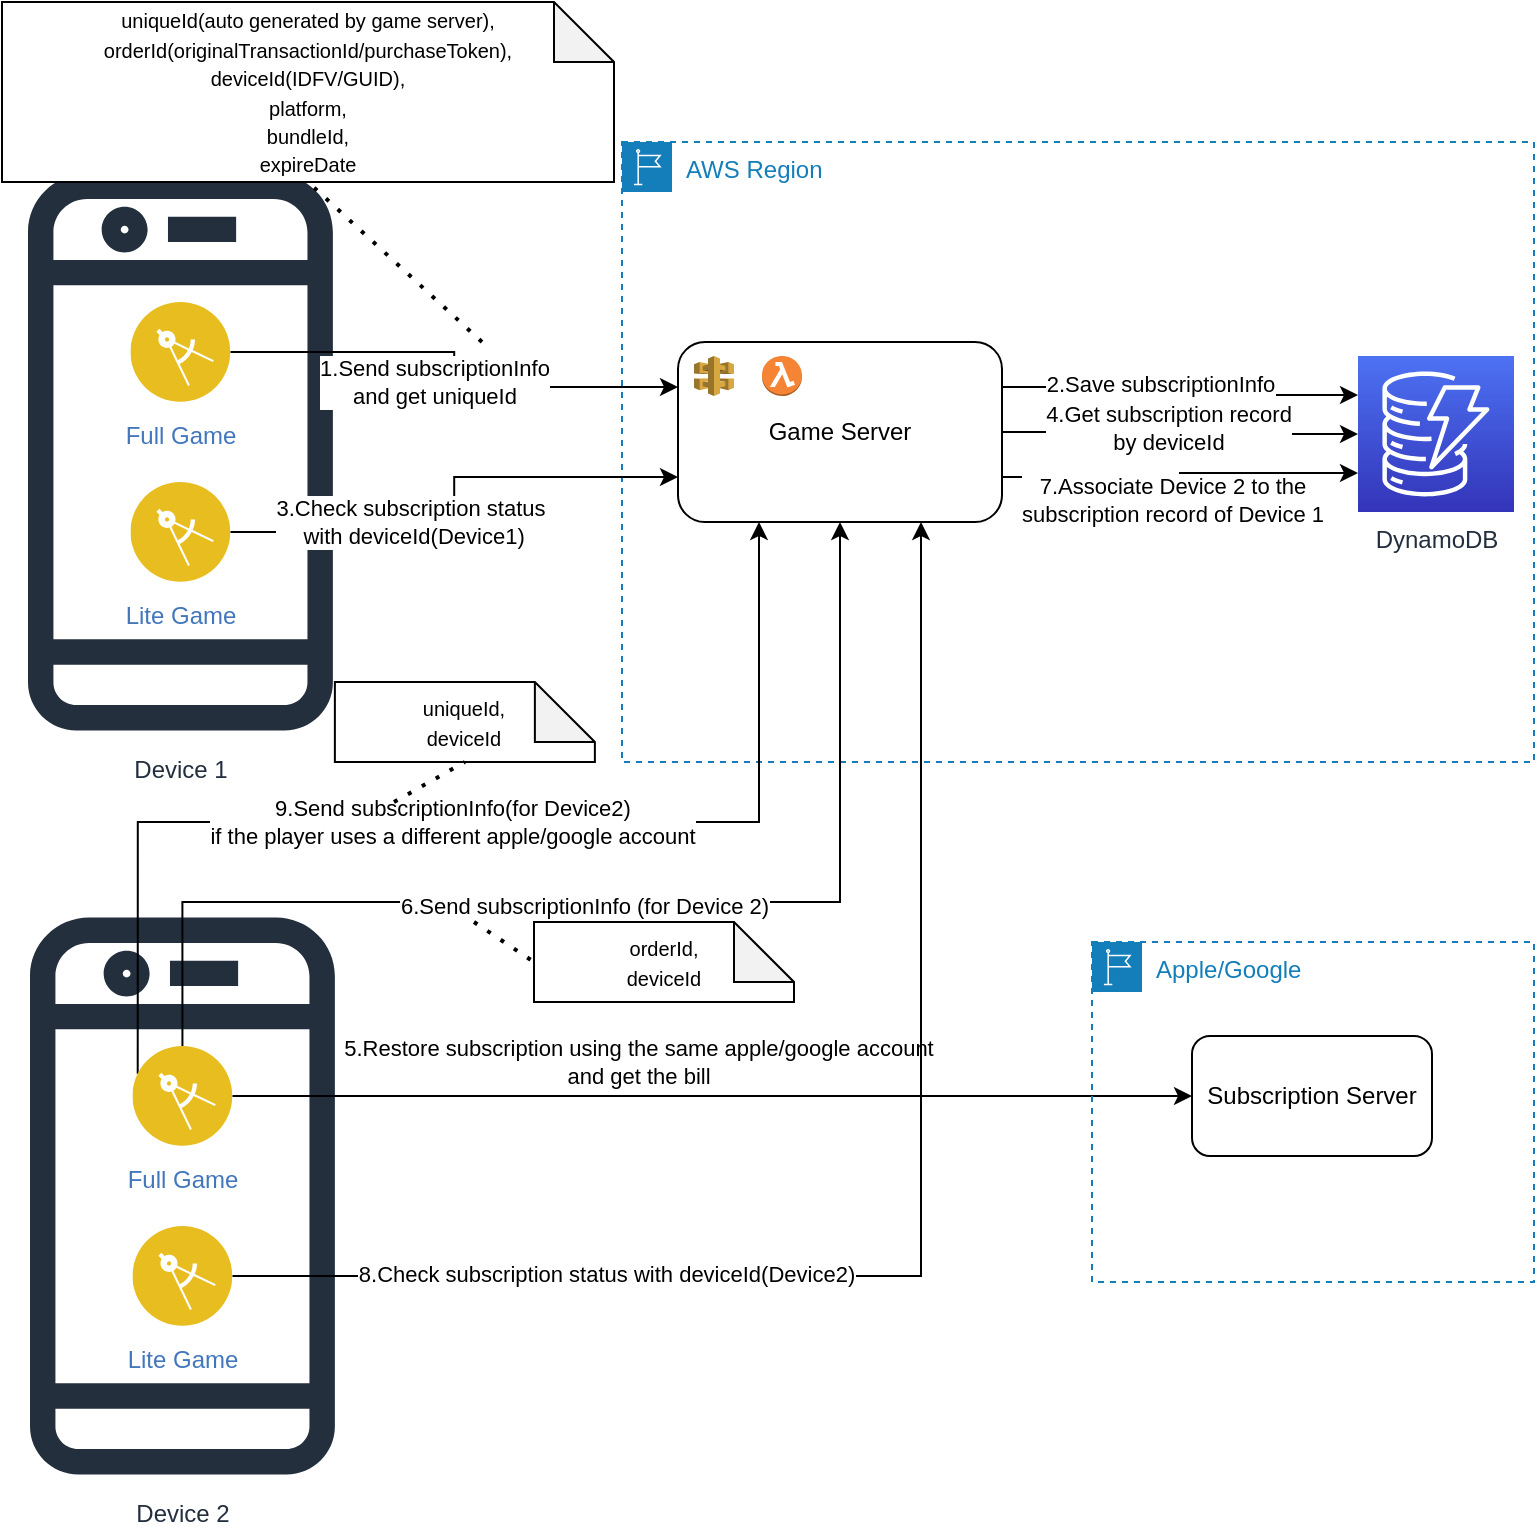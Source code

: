<mxfile version="21.1.5" type="github" pages="2">
  <diagram name="简单方案" id="suSyverLm-YBrHtKf4Aj">
    <mxGraphModel dx="1434" dy="700" grid="1" gridSize="10" guides="1" tooltips="1" connect="1" arrows="1" fold="1" page="1" pageScale="1" pageWidth="827" pageHeight="1169" math="0" shadow="0">
      <root>
        <mxCell id="0" />
        <mxCell id="1" parent="0" />
        <mxCell id="mKjcdqouhTTLhyp-S74l-1" value="Device 1" style="sketch=0;outlineConnect=0;fontColor=#232F3E;gradientColor=none;fillColor=#232F3D;strokeColor=none;dashed=0;verticalLabelPosition=bottom;verticalAlign=top;align=center;html=1;fontSize=12;fontStyle=0;aspect=fixed;pointerEvents=1;shape=mxgraph.aws4.mobile_client;" parent="1" vertex="1">
          <mxGeometry x="47" y="80" width="152.44" height="290" as="geometry" />
        </mxCell>
        <mxCell id="mKjcdqouhTTLhyp-S74l-2" value="AWS Region" style="points=[[0,0],[0.25,0],[0.5,0],[0.75,0],[1,0],[1,0.25],[1,0.5],[1,0.75],[1,1],[0.75,1],[0.5,1],[0.25,1],[0,1],[0,0.75],[0,0.5],[0,0.25]];outlineConnect=0;gradientColor=none;html=1;whiteSpace=wrap;fontSize=12;fontStyle=0;container=1;pointerEvents=0;collapsible=0;recursiveResize=0;shape=mxgraph.aws4.group;grIcon=mxgraph.aws4.group_region;strokeColor=#147EBA;fillColor=none;verticalAlign=top;align=left;spacingLeft=30;fontColor=#147EBA;dashed=1;" parent="1" vertex="1">
          <mxGeometry x="344" y="70" width="456" height="310" as="geometry" />
        </mxCell>
        <mxCell id="mKjcdqouhTTLhyp-S74l-17" style="edgeStyle=orthogonalEdgeStyle;rounded=0;orthogonalLoop=1;jettySize=auto;html=1;exitX=1;exitY=0.25;exitDx=0;exitDy=0;entryX=0;entryY=0.25;entryDx=0;entryDy=0;entryPerimeter=0;" parent="mKjcdqouhTTLhyp-S74l-2" source="mKjcdqouhTTLhyp-S74l-5" target="mKjcdqouhTTLhyp-S74l-7" edge="1">
          <mxGeometry relative="1" as="geometry" />
        </mxCell>
        <mxCell id="mKjcdqouhTTLhyp-S74l-18" value="2.Save subscriptionInfo" style="edgeLabel;html=1;align=center;verticalAlign=middle;resizable=0;points=[];" parent="mKjcdqouhTTLhyp-S74l-17" vertex="1" connectable="0">
          <mxGeometry x="-0.138" y="2" relative="1" as="geometry">
            <mxPoint as="offset" />
          </mxGeometry>
        </mxCell>
        <mxCell id="mKjcdqouhTTLhyp-S74l-24" style="edgeStyle=orthogonalEdgeStyle;rounded=0;orthogonalLoop=1;jettySize=auto;html=1;entryX=0;entryY=0.5;entryDx=0;entryDy=0;entryPerimeter=0;exitX=1;exitY=0.5;exitDx=0;exitDy=0;" parent="mKjcdqouhTTLhyp-S74l-2" source="mKjcdqouhTTLhyp-S74l-5" target="mKjcdqouhTTLhyp-S74l-7" edge="1">
          <mxGeometry relative="1" as="geometry">
            <mxPoint x="190" y="180" as="sourcePoint" />
          </mxGeometry>
        </mxCell>
        <mxCell id="mKjcdqouhTTLhyp-S74l-25" value="4.Get subscription record&lt;br&gt;by deviceId" style="edgeLabel;html=1;align=center;verticalAlign=middle;resizable=0;points=[];" parent="mKjcdqouhTTLhyp-S74l-24" vertex="1" connectable="0">
          <mxGeometry x="-0.405" relative="1" as="geometry">
            <mxPoint x="29" y="-2" as="offset" />
          </mxGeometry>
        </mxCell>
        <mxCell id="mKjcdqouhTTLhyp-S74l-36" style="edgeStyle=orthogonalEdgeStyle;rounded=0;orthogonalLoop=1;jettySize=auto;html=1;exitX=1;exitY=0.75;exitDx=0;exitDy=0;entryX=0;entryY=0.75;entryDx=0;entryDy=0;entryPerimeter=0;" parent="mKjcdqouhTTLhyp-S74l-2" source="mKjcdqouhTTLhyp-S74l-5" target="mKjcdqouhTTLhyp-S74l-7" edge="1">
          <mxGeometry relative="1" as="geometry" />
        </mxCell>
        <mxCell id="mKjcdqouhTTLhyp-S74l-37" value="7.Associate Device 2 to the &lt;br&gt;subscription record of Device 1" style="edgeLabel;html=1;align=center;verticalAlign=middle;resizable=0;points=[];" parent="mKjcdqouhTTLhyp-S74l-36" vertex="1" connectable="0">
          <mxGeometry x="-0.283" y="1" relative="1" as="geometry">
            <mxPoint x="20" y="12" as="offset" />
          </mxGeometry>
        </mxCell>
        <mxCell id="mKjcdqouhTTLhyp-S74l-5" value="Game Server" style="rounded=1;whiteSpace=wrap;html=1;" parent="mKjcdqouhTTLhyp-S74l-2" vertex="1">
          <mxGeometry x="28" y="100" width="162" height="90" as="geometry" />
        </mxCell>
        <mxCell id="mKjcdqouhTTLhyp-S74l-6" value="" style="outlineConnect=0;dashed=0;verticalLabelPosition=bottom;verticalAlign=top;align=center;html=1;shape=mxgraph.aws3.lambda_function;fillColor=#F58534;gradientColor=none;" parent="mKjcdqouhTTLhyp-S74l-2" vertex="1">
          <mxGeometry x="70" y="107" width="20" height="20" as="geometry" />
        </mxCell>
        <mxCell id="mKjcdqouhTTLhyp-S74l-7" value="DynamoDB" style="sketch=0;points=[[0,0,0],[0.25,0,0],[0.5,0,0],[0.75,0,0],[1,0,0],[0,1,0],[0.25,1,0],[0.5,1,0],[0.75,1,0],[1,1,0],[0,0.25,0],[0,0.5,0],[0,0.75,0],[1,0.25,0],[1,0.5,0],[1,0.75,0]];outlineConnect=0;fontColor=#232F3E;gradientColor=#4D72F3;gradientDirection=north;fillColor=#3334B9;strokeColor=#ffffff;dashed=0;verticalLabelPosition=bottom;verticalAlign=top;align=center;html=1;fontSize=12;fontStyle=0;aspect=fixed;shape=mxgraph.aws4.resourceIcon;resIcon=mxgraph.aws4.dynamodb;" parent="mKjcdqouhTTLhyp-S74l-2" vertex="1">
          <mxGeometry x="368" y="107" width="78" height="78" as="geometry" />
        </mxCell>
        <mxCell id="G-OV2lRNqwUpJ0P3NYrv-1" value="" style="outlineConnect=0;dashed=0;verticalLabelPosition=bottom;verticalAlign=top;align=center;html=1;shape=mxgraph.aws3.api_gateway;fillColor=#D9A741;gradientColor=none;" parent="mKjcdqouhTTLhyp-S74l-2" vertex="1">
          <mxGeometry x="36" y="107" width="20" height="20" as="geometry" />
        </mxCell>
        <mxCell id="mKjcdqouhTTLhyp-S74l-14" style="edgeStyle=orthogonalEdgeStyle;rounded=0;orthogonalLoop=1;jettySize=auto;html=1;exitX=1;exitY=0.5;exitDx=0;exitDy=0;entryX=0;entryY=0.25;entryDx=0;entryDy=0;" parent="1" source="mKjcdqouhTTLhyp-S74l-3" target="mKjcdqouhTTLhyp-S74l-5" edge="1">
          <mxGeometry relative="1" as="geometry" />
        </mxCell>
        <mxCell id="mKjcdqouhTTLhyp-S74l-15" value="1.Send subscriptionInfo&lt;br&gt;and get uniqueId" style="edgeLabel;html=1;align=center;verticalAlign=middle;resizable=0;points=[];" parent="mKjcdqouhTTLhyp-S74l-14" vertex="1" connectable="0">
          <mxGeometry x="-0.332" relative="1" as="geometry">
            <mxPoint x="21" y="15" as="offset" />
          </mxGeometry>
        </mxCell>
        <mxCell id="mKjcdqouhTTLhyp-S74l-3" value="Full Game" style="image;aspect=fixed;perimeter=ellipsePerimeter;html=1;align=center;shadow=0;dashed=0;fontColor=#4277BB;labelBackgroundColor=default;fontSize=12;spacingTop=3;image=img/lib/ibm/applications/mobile_app.svg;" parent="1" vertex="1">
          <mxGeometry x="98.22" y="150" width="50" height="50" as="geometry" />
        </mxCell>
        <mxCell id="mKjcdqouhTTLhyp-S74l-22" style="edgeStyle=orthogonalEdgeStyle;rounded=0;orthogonalLoop=1;jettySize=auto;html=1;exitX=1;exitY=0.5;exitDx=0;exitDy=0;entryX=0;entryY=0.75;entryDx=0;entryDy=0;" parent="1" source="mKjcdqouhTTLhyp-S74l-4" target="mKjcdqouhTTLhyp-S74l-5" edge="1">
          <mxGeometry relative="1" as="geometry" />
        </mxCell>
        <mxCell id="mKjcdqouhTTLhyp-S74l-23" value="3.Check subscription status&lt;br&gt;&amp;nbsp;with deviceId(Device1)" style="edgeLabel;html=1;align=center;verticalAlign=middle;resizable=0;points=[];" parent="mKjcdqouhTTLhyp-S74l-22" vertex="1" connectable="0">
          <mxGeometry x="-0.341" relative="1" as="geometry">
            <mxPoint x="7" y="-5" as="offset" />
          </mxGeometry>
        </mxCell>
        <mxCell id="mKjcdqouhTTLhyp-S74l-4" value="Lite Game" style="image;aspect=fixed;perimeter=ellipsePerimeter;html=1;align=center;shadow=0;dashed=0;fontColor=#4277BB;labelBackgroundColor=default;fontSize=12;spacingTop=3;image=img/lib/ibm/applications/mobile_app.svg;" parent="1" vertex="1">
          <mxGeometry x="98.22" y="240" width="50" height="50" as="geometry" />
        </mxCell>
        <mxCell id="mKjcdqouhTTLhyp-S74l-8" value="Device 2" style="sketch=0;outlineConnect=0;fontColor=#232F3E;gradientColor=none;fillColor=#232F3D;strokeColor=none;dashed=0;verticalLabelPosition=bottom;verticalAlign=top;align=center;html=1;fontSize=12;fontStyle=0;aspect=fixed;pointerEvents=1;shape=mxgraph.aws4.mobile_client;" parent="1" vertex="1">
          <mxGeometry x="48" y="452" width="152.44" height="290" as="geometry" />
        </mxCell>
        <mxCell id="mKjcdqouhTTLhyp-S74l-28" style="edgeStyle=orthogonalEdgeStyle;rounded=0;orthogonalLoop=1;jettySize=auto;html=1;exitX=1;exitY=0.5;exitDx=0;exitDy=0;entryX=0;entryY=0.5;entryDx=0;entryDy=0;" parent="1" source="mKjcdqouhTTLhyp-S74l-9" target="mKjcdqouhTTLhyp-S74l-13" edge="1">
          <mxGeometry relative="1" as="geometry" />
        </mxCell>
        <mxCell id="mKjcdqouhTTLhyp-S74l-29" value="5.Restore subscription using the same apple/google account &lt;br&gt;and get the bill" style="edgeLabel;html=1;align=center;verticalAlign=middle;resizable=0;points=[];" parent="mKjcdqouhTTLhyp-S74l-28" vertex="1" connectable="0">
          <mxGeometry x="-0.345" relative="1" as="geometry">
            <mxPoint x="46" y="-17" as="offset" />
          </mxGeometry>
        </mxCell>
        <mxCell id="mKjcdqouhTTLhyp-S74l-38" style="edgeStyle=orthogonalEdgeStyle;rounded=0;orthogonalLoop=1;jettySize=auto;html=1;exitX=0.5;exitY=0;exitDx=0;exitDy=0;entryX=0.5;entryY=1;entryDx=0;entryDy=0;" parent="1" source="mKjcdqouhTTLhyp-S74l-9" target="mKjcdqouhTTLhyp-S74l-5" edge="1">
          <mxGeometry relative="1" as="geometry">
            <Array as="points">
              <mxPoint x="124" y="450" />
              <mxPoint x="453" y="450" />
            </Array>
          </mxGeometry>
        </mxCell>
        <mxCell id="mKjcdqouhTTLhyp-S74l-39" value="6.Send subscriptionInfo (for Device 2)" style="edgeLabel;html=1;align=center;verticalAlign=middle;resizable=0;points=[];" parent="mKjcdqouhTTLhyp-S74l-38" vertex="1" connectable="0">
          <mxGeometry x="-0.077" y="-2" relative="1" as="geometry">
            <mxPoint as="offset" />
          </mxGeometry>
        </mxCell>
        <mxCell id="lCFKgwckURQVzcdlNlof-1" style="edgeStyle=orthogonalEdgeStyle;rounded=0;orthogonalLoop=1;jettySize=auto;html=1;entryX=0.25;entryY=1;entryDx=0;entryDy=0;exitX=0;exitY=0.25;exitDx=0;exitDy=0;" edge="1" parent="1" source="mKjcdqouhTTLhyp-S74l-9" target="mKjcdqouhTTLhyp-S74l-5">
          <mxGeometry relative="1" as="geometry">
            <mxPoint x="140" y="565" as="sourcePoint" />
            <Array as="points">
              <mxPoint x="102" y="410" />
              <mxPoint x="413" y="410" />
            </Array>
          </mxGeometry>
        </mxCell>
        <mxCell id="lCFKgwckURQVzcdlNlof-2" value="9.Send subscriptionInfo(for Device2) &lt;br&gt;if the player uses a different apple/google account" style="edgeLabel;html=1;align=center;verticalAlign=middle;resizable=0;points=[];" vertex="1" connectable="0" parent="lCFKgwckURQVzcdlNlof-1">
          <mxGeometry x="-0.362" y="1" relative="1" as="geometry">
            <mxPoint x="96" y="1" as="offset" />
          </mxGeometry>
        </mxCell>
        <mxCell id="mKjcdqouhTTLhyp-S74l-9" value="Full Game" style="image;aspect=fixed;perimeter=ellipsePerimeter;html=1;align=center;shadow=0;dashed=0;fontColor=#4277BB;labelBackgroundColor=default;fontSize=12;spacingTop=3;image=img/lib/ibm/applications/mobile_app.svg;" parent="1" vertex="1">
          <mxGeometry x="99.22" y="522" width="50" height="50" as="geometry" />
        </mxCell>
        <mxCell id="mKjcdqouhTTLhyp-S74l-40" style="edgeStyle=orthogonalEdgeStyle;rounded=0;orthogonalLoop=1;jettySize=auto;html=1;exitX=1;exitY=0.5;exitDx=0;exitDy=0;entryX=0.75;entryY=1;entryDx=0;entryDy=0;" parent="1" source="mKjcdqouhTTLhyp-S74l-10" target="mKjcdqouhTTLhyp-S74l-5" edge="1">
          <mxGeometry relative="1" as="geometry" />
        </mxCell>
        <mxCell id="mKjcdqouhTTLhyp-S74l-41" value="8.Check subscription status with deviceId(Device2)" style="edgeLabel;html=1;align=center;verticalAlign=middle;resizable=0;points=[];" parent="mKjcdqouhTTLhyp-S74l-40" vertex="1" connectable="0">
          <mxGeometry x="-0.482" y="1" relative="1" as="geometry">
            <mxPoint as="offset" />
          </mxGeometry>
        </mxCell>
        <mxCell id="mKjcdqouhTTLhyp-S74l-10" value="Lite Game" style="image;aspect=fixed;perimeter=ellipsePerimeter;html=1;align=center;shadow=0;dashed=0;fontColor=#4277BB;labelBackgroundColor=default;fontSize=12;spacingTop=3;image=img/lib/ibm/applications/mobile_app.svg;" parent="1" vertex="1">
          <mxGeometry x="99.22" y="612" width="50" height="50" as="geometry" />
        </mxCell>
        <mxCell id="mKjcdqouhTTLhyp-S74l-12" value="Apple/Google" style="points=[[0,0],[0.25,0],[0.5,0],[0.75,0],[1,0],[1,0.25],[1,0.5],[1,0.75],[1,1],[0.75,1],[0.5,1],[0.25,1],[0,1],[0,0.75],[0,0.5],[0,0.25]];outlineConnect=0;gradientColor=none;html=1;whiteSpace=wrap;fontSize=12;fontStyle=0;container=1;pointerEvents=0;collapsible=0;recursiveResize=0;shape=mxgraph.aws4.group;grIcon=mxgraph.aws4.group_region;strokeColor=#147EBA;fillColor=none;verticalAlign=top;align=left;spacingLeft=30;fontColor=#147EBA;dashed=1;" parent="1" vertex="1">
          <mxGeometry x="579" y="470" width="221" height="170" as="geometry" />
        </mxCell>
        <mxCell id="mKjcdqouhTTLhyp-S74l-13" value="Subscription Server" style="rounded=1;whiteSpace=wrap;html=1;" parent="mKjcdqouhTTLhyp-S74l-12" vertex="1">
          <mxGeometry x="50" y="47" width="120" height="60" as="geometry" />
        </mxCell>
        <mxCell id="mKjcdqouhTTLhyp-S74l-19" value="&lt;font style=&quot;font-size: 10px;&quot;&gt;uniqueId(auto generated by game server),&lt;br&gt;orderId(originalTransactionId/purchaseToken),&lt;br&gt;deviceId(IDFV/GUID), &lt;br&gt;platform,&lt;br&gt;bundleId,&lt;br&gt;expireDate&lt;/font&gt;" style="shape=note;whiteSpace=wrap;html=1;backgroundOutline=1;darkOpacity=0.05;" parent="1" vertex="1">
          <mxGeometry x="34" width="306" height="90" as="geometry" />
        </mxCell>
        <mxCell id="mKjcdqouhTTLhyp-S74l-21" value="" style="endArrow=none;dashed=1;html=1;dashPattern=1 3;strokeWidth=2;rounded=0;entryX=0.5;entryY=1;entryDx=0;entryDy=0;entryPerimeter=0;" parent="1" target="mKjcdqouhTTLhyp-S74l-19" edge="1">
          <mxGeometry width="50" height="50" relative="1" as="geometry">
            <mxPoint x="274" y="170" as="sourcePoint" />
            <mxPoint x="324" y="130" as="targetPoint" />
          </mxGeometry>
        </mxCell>
        <mxCell id="G-6ERfJb_rOg69H08sGY-1" style="edgeStyle=orthogonalEdgeStyle;rounded=0;orthogonalLoop=1;jettySize=auto;html=1;exitX=0.5;exitY=1;exitDx=0;exitDy=0;" parent="1" source="mKjcdqouhTTLhyp-S74l-12" target="mKjcdqouhTTLhyp-S74l-12" edge="1">
          <mxGeometry relative="1" as="geometry" />
        </mxCell>
        <mxCell id="lCFKgwckURQVzcdlNlof-3" value="&lt;font style=&quot;font-size: 10px;&quot;&gt;uniqueId,&lt;br&gt;deviceId&lt;br&gt;&lt;/font&gt;" style="shape=note;whiteSpace=wrap;html=1;backgroundOutline=1;darkOpacity=0.05;" vertex="1" parent="1">
          <mxGeometry x="200.44" y="340" width="130" height="40" as="geometry" />
        </mxCell>
        <mxCell id="lCFKgwckURQVzcdlNlof-4" value="" style="endArrow=none;dashed=1;html=1;dashPattern=1 3;strokeWidth=2;rounded=0;entryX=0.5;entryY=1;entryDx=0;entryDy=0;entryPerimeter=0;" edge="1" parent="1" target="lCFKgwckURQVzcdlNlof-3">
          <mxGeometry width="50" height="50" relative="1" as="geometry">
            <mxPoint x="230" y="400" as="sourcePoint" />
            <mxPoint x="440" y="270" as="targetPoint" />
          </mxGeometry>
        </mxCell>
        <mxCell id="lCFKgwckURQVzcdlNlof-6" value="&lt;font style=&quot;font-size: 10px;&quot;&gt;orderId,&lt;br&gt;deviceId&lt;br&gt;&lt;/font&gt;" style="shape=note;whiteSpace=wrap;html=1;backgroundOutline=1;darkOpacity=0.05;" vertex="1" parent="1">
          <mxGeometry x="300" y="460" width="130" height="40" as="geometry" />
        </mxCell>
        <mxCell id="lCFKgwckURQVzcdlNlof-7" value="" style="endArrow=none;dashed=1;html=1;dashPattern=1 3;strokeWidth=2;rounded=0;entryX=0;entryY=0.5;entryDx=0;entryDy=0;entryPerimeter=0;" edge="1" parent="1" target="lCFKgwckURQVzcdlNlof-6">
          <mxGeometry width="50" height="50" relative="1" as="geometry">
            <mxPoint x="270" y="460" as="sourcePoint" />
            <mxPoint x="440" y="290" as="targetPoint" />
          </mxGeometry>
        </mxCell>
      </root>
    </mxGraphModel>
  </diagram>
  <diagram name="最终方案" id="dds9rfw0lxl7OyVJnBBx">
    <mxGraphModel dx="1434" dy="705" grid="1" gridSize="10" guides="1" tooltips="1" connect="1" arrows="1" fold="1" page="1" pageScale="1" pageWidth="827" pageHeight="1169" math="0" shadow="0">
      <root>
        <mxCell id="YEo_694-A9MbqY2vxZPD-0" />
        <mxCell id="YEo_694-A9MbqY2vxZPD-1" parent="YEo_694-A9MbqY2vxZPD-0" />
        <mxCell id="YEo_694-A9MbqY2vxZPD-2" value="Device 1" style="sketch=0;outlineConnect=0;fontColor=#232F3E;gradientColor=none;fillColor=#232F3D;strokeColor=none;dashed=0;verticalLabelPosition=bottom;verticalAlign=top;align=center;html=1;fontSize=12;fontStyle=0;aspect=fixed;pointerEvents=1;shape=mxgraph.aws4.mobile_client;" parent="YEo_694-A9MbqY2vxZPD-1" vertex="1">
          <mxGeometry x="47" y="80" width="152.44" height="290" as="geometry" />
        </mxCell>
        <mxCell id="YEo_694-A9MbqY2vxZPD-3" value="AWS Region" style="points=[[0,0],[0.25,0],[0.5,0],[0.75,0],[1,0],[1,0.25],[1,0.5],[1,0.75],[1,1],[0.75,1],[0.5,1],[0.25,1],[0,1],[0,0.75],[0,0.5],[0,0.25]];outlineConnect=0;gradientColor=none;html=1;whiteSpace=wrap;fontSize=12;fontStyle=0;container=1;pointerEvents=0;collapsible=0;recursiveResize=0;shape=mxgraph.aws4.group;grIcon=mxgraph.aws4.group_region;strokeColor=#147EBA;fillColor=none;verticalAlign=top;align=left;spacingLeft=30;fontColor=#147EBA;dashed=1;" parent="YEo_694-A9MbqY2vxZPD-1" vertex="1">
          <mxGeometry x="344" y="50" width="456" height="340" as="geometry" />
        </mxCell>
        <mxCell id="YEo_694-A9MbqY2vxZPD-4" style="edgeStyle=orthogonalEdgeStyle;rounded=0;orthogonalLoop=1;jettySize=auto;html=1;exitX=1;exitY=0.25;exitDx=0;exitDy=0;entryX=0;entryY=0.25;entryDx=0;entryDy=0;entryPerimeter=0;" parent="YEo_694-A9MbqY2vxZPD-3" source="YEo_694-A9MbqY2vxZPD-10" target="YEo_694-A9MbqY2vxZPD-12" edge="1">
          <mxGeometry relative="1" as="geometry" />
        </mxCell>
        <mxCell id="YEo_694-A9MbqY2vxZPD-5" value="3.Save subscriptionInfo &lt;br&gt;(+ userId)" style="edgeLabel;html=1;align=center;verticalAlign=middle;resizable=0;points=[];" parent="YEo_694-A9MbqY2vxZPD-4" vertex="1" connectable="0">
          <mxGeometry x="-0.138" y="2" relative="1" as="geometry">
            <mxPoint y="-13" as="offset" />
          </mxGeometry>
        </mxCell>
        <mxCell id="YEo_694-A9MbqY2vxZPD-6" style="edgeStyle=orthogonalEdgeStyle;rounded=0;orthogonalLoop=1;jettySize=auto;html=1;entryX=0;entryY=0.5;entryDx=0;entryDy=0;entryPerimeter=0;exitX=1;exitY=0.5;exitDx=0;exitDy=0;" parent="YEo_694-A9MbqY2vxZPD-3" source="YEo_694-A9MbqY2vxZPD-10" target="YEo_694-A9MbqY2vxZPD-12" edge="1">
          <mxGeometry relative="1" as="geometry">
            <mxPoint x="190" y="180" as="sourcePoint" />
          </mxGeometry>
        </mxCell>
        <mxCell id="YEo_694-A9MbqY2vxZPD-7" value="5.Get subscription record&lt;br&gt;by userId" style="edgeLabel;html=1;align=center;verticalAlign=middle;resizable=0;points=[];" parent="YEo_694-A9MbqY2vxZPD-6" vertex="1" connectable="0">
          <mxGeometry x="-0.405" relative="1" as="geometry">
            <mxPoint x="29" y="-2" as="offset" />
          </mxGeometry>
        </mxCell>
        <mxCell id="YEo_694-A9MbqY2vxZPD-8" style="edgeStyle=orthogonalEdgeStyle;rounded=0;orthogonalLoop=1;jettySize=auto;html=1;exitX=1;exitY=0.75;exitDx=0;exitDy=0;entryX=0;entryY=0.75;entryDx=0;entryDy=0;entryPerimeter=0;" parent="YEo_694-A9MbqY2vxZPD-3" source="YEo_694-A9MbqY2vxZPD-10" target="YEo_694-A9MbqY2vxZPD-12" edge="1">
          <mxGeometry relative="1" as="geometry" />
        </mxCell>
        <mxCell id="YEo_694-A9MbqY2vxZPD-9" value="7. Call 5 and associate Device 2 &lt;br&gt;to the subscription record of &lt;br&gt;Device 1" style="edgeLabel;html=1;align=center;verticalAlign=middle;resizable=0;points=[];" parent="YEo_694-A9MbqY2vxZPD-8" vertex="1" connectable="0">
          <mxGeometry x="-0.283" y="1" relative="1" as="geometry">
            <mxPoint x="20" y="12" as="offset" />
          </mxGeometry>
        </mxCell>
        <mxCell id="YEo_694-A9MbqY2vxZPD-10" value="Game Server" style="rounded=1;whiteSpace=wrap;html=1;" parent="YEo_694-A9MbqY2vxZPD-3" vertex="1">
          <mxGeometry x="40" y="137" width="150" height="90" as="geometry" />
        </mxCell>
        <mxCell id="YEo_694-A9MbqY2vxZPD-11" value="" style="outlineConnect=0;dashed=0;verticalLabelPosition=bottom;verticalAlign=top;align=center;html=1;shape=mxgraph.aws3.lambda_function;fillColor=#F58534;gradientColor=none;" parent="YEo_694-A9MbqY2vxZPD-3" vertex="1">
          <mxGeometry x="87" y="144" width="20" height="20" as="geometry" />
        </mxCell>
        <mxCell id="YEo_694-A9MbqY2vxZPD-12" value="DynamoDB" style="sketch=0;points=[[0,0,0],[0.25,0,0],[0.5,0,0],[0.75,0,0],[1,0,0],[0,1,0],[0.25,1,0],[0.5,1,0],[0.75,1,0],[1,1,0],[0,0.25,0],[0,0.5,0],[0,0.75,0],[1,0.25,0],[1,0.5,0],[1,0.75,0]];outlineConnect=0;fontColor=#232F3E;gradientColor=#4D72F3;gradientDirection=north;fillColor=#3334B9;strokeColor=#ffffff;dashed=0;verticalLabelPosition=bottom;verticalAlign=top;align=center;html=1;fontSize=12;fontStyle=0;aspect=fixed;shape=mxgraph.aws4.resourceIcon;resIcon=mxgraph.aws4.dynamodb;" parent="YEo_694-A9MbqY2vxZPD-3" vertex="1">
          <mxGeometry x="368" y="144" width="78" height="78" as="geometry" />
        </mxCell>
        <mxCell id="5jRYfzASaVdJOcvWBk5_-2" value="Cognito" style="outlineConnect=0;dashed=0;verticalLabelPosition=bottom;verticalAlign=top;align=center;html=1;shape=mxgraph.aws3.cognito;fillColor=#AD688B;gradientColor=none;" parent="YEo_694-A9MbqY2vxZPD-3" vertex="1">
          <mxGeometry x="72" y="20" width="64" height="80" as="geometry" />
        </mxCell>
        <mxCell id="14uhaL2SEO3LbNeqrZjJ-0" value="" style="outlineConnect=0;dashed=0;verticalLabelPosition=bottom;verticalAlign=top;align=center;html=1;shape=mxgraph.aws3.api_gateway;fillColor=#D9A741;gradientColor=none;" parent="YEo_694-A9MbqY2vxZPD-3" vertex="1">
          <mxGeometry x="57" y="144" width="20" height="20" as="geometry" />
        </mxCell>
        <mxCell id="YEo_694-A9MbqY2vxZPD-13" style="edgeStyle=orthogonalEdgeStyle;rounded=0;orthogonalLoop=1;jettySize=auto;html=1;entryX=0;entryY=0.25;entryDx=0;entryDy=0;" parent="YEo_694-A9MbqY2vxZPD-1" target="YEo_694-A9MbqY2vxZPD-10" edge="1">
          <mxGeometry relative="1" as="geometry">
            <mxPoint x="140" y="193" as="sourcePoint" />
          </mxGeometry>
        </mxCell>
        <mxCell id="YEo_694-A9MbqY2vxZPD-14" value="2.Send subscriptionInfo" style="edgeLabel;html=1;align=center;verticalAlign=middle;resizable=0;points=[];" parent="YEo_694-A9MbqY2vxZPD-13" vertex="1" connectable="0">
          <mxGeometry x="-0.332" relative="1" as="geometry">
            <mxPoint x="35" y="15" as="offset" />
          </mxGeometry>
        </mxCell>
        <mxCell id="5jRYfzASaVdJOcvWBk5_-4" style="edgeStyle=orthogonalEdgeStyle;rounded=0;orthogonalLoop=1;jettySize=auto;html=1;exitX=1;exitY=0.25;exitDx=0;exitDy=0;entryX=0;entryY=0.5;entryDx=0;entryDy=0;entryPerimeter=0;" parent="YEo_694-A9MbqY2vxZPD-1" source="YEo_694-A9MbqY2vxZPD-15" target="5jRYfzASaVdJOcvWBk5_-2" edge="1">
          <mxGeometry relative="1" as="geometry" />
        </mxCell>
        <mxCell id="5jRYfzASaVdJOcvWBk5_-5" value="1.Authenticate and get token" style="edgeLabel;html=1;align=center;verticalAlign=middle;resizable=0;points=[];" parent="5jRYfzASaVdJOcvWBk5_-4" vertex="1" connectable="0">
          <mxGeometry x="0.344" y="1" relative="1" as="geometry">
            <mxPoint as="offset" />
          </mxGeometry>
        </mxCell>
        <mxCell id="YEo_694-A9MbqY2vxZPD-15" value="App A" style="image;aspect=fixed;perimeter=ellipsePerimeter;html=1;align=center;shadow=0;dashed=0;fontColor=#4277BB;labelBackgroundColor=default;fontSize=12;spacingTop=3;image=img/lib/ibm/applications/mobile_app.svg;" parent="YEo_694-A9MbqY2vxZPD-1" vertex="1">
          <mxGeometry x="98.22" y="150" width="50" height="50" as="geometry" />
        </mxCell>
        <mxCell id="YEo_694-A9MbqY2vxZPD-16" style="edgeStyle=orthogonalEdgeStyle;rounded=0;orthogonalLoop=1;jettySize=auto;html=1;exitX=1;exitY=0.5;exitDx=0;exitDy=0;entryX=0;entryY=0.75;entryDx=0;entryDy=0;" parent="YEo_694-A9MbqY2vxZPD-1" source="YEo_694-A9MbqY2vxZPD-18" target="YEo_694-A9MbqY2vxZPD-10" edge="1">
          <mxGeometry relative="1" as="geometry" />
        </mxCell>
        <mxCell id="YEo_694-A9MbqY2vxZPD-17" value="4.Check subscription status&lt;br&gt;&amp;nbsp;with deviceId(Device1)" style="edgeLabel;html=1;align=center;verticalAlign=middle;resizable=0;points=[];" parent="YEo_694-A9MbqY2vxZPD-16" vertex="1" connectable="0">
          <mxGeometry x="-0.341" relative="1" as="geometry">
            <mxPoint x="44" y="-3" as="offset" />
          </mxGeometry>
        </mxCell>
        <mxCell id="YEo_694-A9MbqY2vxZPD-18" value="App B" style="image;aspect=fixed;perimeter=ellipsePerimeter;html=1;align=center;shadow=0;dashed=0;fontColor=#4277BB;labelBackgroundColor=default;fontSize=12;spacingTop=3;image=img/lib/ibm/applications/mobile_app.svg;" parent="YEo_694-A9MbqY2vxZPD-1" vertex="1">
          <mxGeometry x="98.22" y="240" width="50" height="50" as="geometry" />
        </mxCell>
        <mxCell id="YEo_694-A9MbqY2vxZPD-19" value="Device 2" style="sketch=0;outlineConnect=0;fontColor=#232F3E;gradientColor=none;fillColor=#232F3D;strokeColor=none;dashed=0;verticalLabelPosition=bottom;verticalAlign=top;align=center;html=1;fontSize=12;fontStyle=0;aspect=fixed;pointerEvents=1;shape=mxgraph.aws4.mobile_client;" parent="YEo_694-A9MbqY2vxZPD-1" vertex="1">
          <mxGeometry x="46" y="430" width="152.44" height="290" as="geometry" />
        </mxCell>
        <mxCell id="YEo_694-A9MbqY2vxZPD-24" value="App A" style="image;aspect=fixed;perimeter=ellipsePerimeter;html=1;align=center;shadow=0;dashed=0;fontColor=#4277BB;labelBackgroundColor=default;fontSize=12;spacingTop=3;image=img/lib/ibm/applications/mobile_app.svg;" parent="YEo_694-A9MbqY2vxZPD-1" vertex="1">
          <mxGeometry x="97.22" y="500" width="50" height="50" as="geometry" />
        </mxCell>
        <mxCell id="YEo_694-A9MbqY2vxZPD-25" style="edgeStyle=orthogonalEdgeStyle;rounded=0;orthogonalLoop=1;jettySize=auto;html=1;exitX=1;exitY=0.5;exitDx=0;exitDy=0;entryX=0.25;entryY=1;entryDx=0;entryDy=0;" parent="YEo_694-A9MbqY2vxZPD-1" source="YEo_694-A9MbqY2vxZPD-24" target="YEo_694-A9MbqY2vxZPD-10" edge="1">
          <mxGeometry relative="1" as="geometry" />
        </mxCell>
        <mxCell id="YEo_694-A9MbqY2vxZPD-26" value="6.Check subscription status with deviceId(Device2)" style="edgeLabel;html=1;align=center;verticalAlign=middle;resizable=0;points=[];" parent="YEo_694-A9MbqY2vxZPD-25" vertex="1" connectable="0">
          <mxGeometry x="-0.482" y="1" relative="1" as="geometry">
            <mxPoint x="43" y="1" as="offset" />
          </mxGeometry>
        </mxCell>
        <mxCell id="YEo_694-A9MbqY2vxZPD-27" value="App B" style="image;aspect=fixed;perimeter=ellipsePerimeter;html=1;align=center;shadow=0;dashed=0;fontColor=#4277BB;labelBackgroundColor=default;fontSize=12;spacingTop=3;image=img/lib/ibm/applications/mobile_app.svg;" parent="YEo_694-A9MbqY2vxZPD-1" vertex="1">
          <mxGeometry x="97.22" y="590" width="50" height="50" as="geometry" />
        </mxCell>
        <mxCell id="YEo_694-A9MbqY2vxZPD-31" value="" style="endArrow=none;dashed=1;html=1;dashPattern=1 3;strokeWidth=2;rounded=0;entryX=0.5;entryY=1;entryDx=0;entryDy=0;entryPerimeter=0;" parent="YEo_694-A9MbqY2vxZPD-1" target="YEo_694-A9MbqY2vxZPD-30" edge="1">
          <mxGeometry width="50" height="50" relative="1" as="geometry">
            <mxPoint x="270" y="210" as="sourcePoint" />
            <mxPoint x="284" y="370" as="targetPoint" />
          </mxGeometry>
        </mxCell>
        <mxCell id="5jRYfzASaVdJOcvWBk5_-6" value="IdToken" style="sketch=0;pointerEvents=1;shadow=0;dashed=0;html=1;strokeColor=none;fillColor=#505050;labelPosition=center;verticalLabelPosition=bottom;verticalAlign=top;outlineConnect=0;align=center;shape=mxgraph.office.security.token;" parent="YEo_694-A9MbqY2vxZPD-1" vertex="1">
          <mxGeometry x="80" y="156.5" width="20" height="23.5" as="geometry" />
        </mxCell>
        <mxCell id="5jRYfzASaVdJOcvWBk5_-7" value="IdToken" style="sketch=0;pointerEvents=1;shadow=0;dashed=0;html=1;strokeColor=none;fillColor=#505050;labelPosition=center;verticalLabelPosition=bottom;verticalAlign=top;outlineConnect=0;align=center;shape=mxgraph.office.security.token;" parent="YEo_694-A9MbqY2vxZPD-1" vertex="1">
          <mxGeometry x="80" y="243.5" width="29" height="37" as="geometry" />
        </mxCell>
        <mxCell id="5jRYfzASaVdJOcvWBk5_-8" value="IdToken" style="sketch=0;pointerEvents=1;shadow=0;dashed=0;html=1;strokeColor=none;fillColor=#505050;labelPosition=center;verticalLabelPosition=bottom;verticalAlign=top;outlineConnect=0;align=center;shape=mxgraph.office.security.token;" parent="YEo_694-A9MbqY2vxZPD-1" vertex="1">
          <mxGeometry x="78" y="500" width="29" height="37" as="geometry" />
        </mxCell>
        <mxCell id="5jRYfzASaVdJOcvWBk5_-9" value="IdToken" style="sketch=0;pointerEvents=1;shadow=0;dashed=0;html=1;strokeColor=none;fillColor=#505050;labelPosition=center;verticalLabelPosition=bottom;verticalAlign=top;outlineConnect=0;align=center;shape=mxgraph.office.security.token;" parent="YEo_694-A9MbqY2vxZPD-1" vertex="1">
          <mxGeometry x="78" y="591.5" width="29" height="37" as="geometry" />
        </mxCell>
        <mxCell id="YEo_694-A9MbqY2vxZPD-30" value="&lt;font style=&quot;font-size: 10px;&quot;&gt;originalTransactionId, deviceId, &lt;br&gt;bundleId,&lt;br&gt;expireDate&lt;/font&gt;" style="shape=note;whiteSpace=wrap;html=1;backgroundOutline=1;darkOpacity=0.05;" parent="YEo_694-A9MbqY2vxZPD-1" vertex="1">
          <mxGeometry x="130" y="10" width="120" height="70" as="geometry" />
        </mxCell>
        <mxCell id="5jRYfzASaVdJOcvWBk5_-14" style="edgeStyle=orthogonalEdgeStyle;rounded=0;orthogonalLoop=1;jettySize=auto;html=1;exitX=1;exitY=0.5;exitDx=0;exitDy=0;entryX=0.823;entryY=1.022;entryDx=0;entryDy=0;entryPerimeter=0;" parent="YEo_694-A9MbqY2vxZPD-1" source="YEo_694-A9MbqY2vxZPD-27" target="YEo_694-A9MbqY2vxZPD-10" edge="1">
          <mxGeometry relative="1" as="geometry">
            <mxPoint x="171" y="535" as="sourcePoint" />
            <mxPoint x="447" y="287" as="targetPoint" />
          </mxGeometry>
        </mxCell>
        <mxCell id="5jRYfzASaVdJOcvWBk5_-15" value="8.Check subscription status with deviceId(Device2)" style="edgeLabel;html=1;align=center;verticalAlign=middle;resizable=0;points=[];" parent="5jRYfzASaVdJOcvWBk5_-14" vertex="1" connectable="0">
          <mxGeometry x="-0.482" y="1" relative="1" as="geometry">
            <mxPoint as="offset" />
          </mxGeometry>
        </mxCell>
        <mxCell id="5jRYfzASaVdJOcvWBk5_-27" value="" style="sketch=0;pointerEvents=1;shadow=0;dashed=0;html=1;strokeColor=none;fillColor=#505050;labelPosition=center;verticalLabelPosition=bottom;verticalAlign=top;outlineConnect=0;align=center;shape=mxgraph.office.security.token;" parent="YEo_694-A9MbqY2vxZPD-1" vertex="1">
          <mxGeometry x="310" y="215" width="20" height="20" as="geometry" />
        </mxCell>
        <mxCell id="5jRYfzASaVdJOcvWBk5_-30" value="" style="sketch=0;pointerEvents=1;shadow=0;dashed=0;html=1;strokeColor=none;fillColor=#505050;labelPosition=center;verticalLabelPosition=bottom;verticalAlign=top;outlineConnect=0;align=center;shape=mxgraph.office.security.token;" parent="YEo_694-A9MbqY2vxZPD-1" vertex="1">
          <mxGeometry x="310" y="280.5" width="20" height="23.5" as="geometry" />
        </mxCell>
        <mxCell id="5jRYfzASaVdJOcvWBk5_-31" value="" style="sketch=0;pointerEvents=1;shadow=0;dashed=0;html=1;strokeColor=none;fillColor=#505050;labelPosition=center;verticalLabelPosition=bottom;verticalAlign=top;outlineConnect=0;align=center;shape=mxgraph.office.security.token;" parent="YEo_694-A9MbqY2vxZPD-1" vertex="1">
          <mxGeometry x="350" y="537" width="20" height="23.5" as="geometry" />
        </mxCell>
        <mxCell id="5jRYfzASaVdJOcvWBk5_-34" value="" style="sketch=0;pointerEvents=1;shadow=0;dashed=0;html=1;strokeColor=none;fillColor=#505050;labelPosition=center;verticalLabelPosition=bottom;verticalAlign=top;outlineConnect=0;align=center;shape=mxgraph.office.security.token;" parent="YEo_694-A9MbqY2vxZPD-1" vertex="1">
          <mxGeometry x="350" y="630" width="20" height="23.5" as="geometry" />
        </mxCell>
      </root>
    </mxGraphModel>
  </diagram>
</mxfile>
